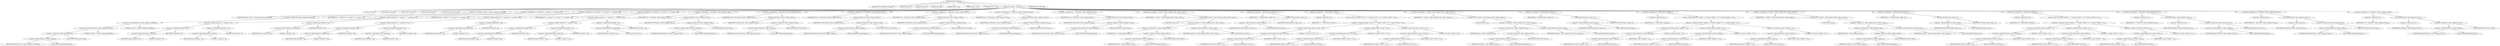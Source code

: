 digraph "TIFFXYZToRGB" {  
"6657" [label = <(METHOD,TIFFXYZToRGB)<SUB>89</SUB>> ]
"6658" [label = <(PARAM,TIFFCIELabToRGB *cielab)<SUB>89</SUB>> ]
"6659" [label = <(PARAM,float X)<SUB>89</SUB>> ]
"6660" [label = <(PARAM,float Y)<SUB>89</SUB>> ]
"6661" [label = <(PARAM,float Z)<SUB>89</SUB>> ]
"6662" [label = <(PARAM,uint32_t *r)<SUB>90</SUB>> ]
"6663" [label = <(PARAM,uint32_t *g)<SUB>90</SUB>> ]
"6664" [label = <(PARAM,uint32_t *b)<SUB>90</SUB>> ]
"6665" [label = <(BLOCK,&lt;empty&gt;,&lt;empty&gt;)<SUB>91</SUB>> ]
"6666" [label = <(LOCAL,int i: int)<SUB>92</SUB>> ]
"6667" [label = <(LOCAL,float Yr: float)<SUB>93</SUB>> ]
"6668" [label = <(LOCAL,float Yg: float)<SUB>93</SUB>> ]
"6669" [label = <(LOCAL,float Yb: float)<SUB>93</SUB>> ]
"6670" [label = <(LOCAL,float* matrix: float)<SUB>94</SUB>> ]
"6671" [label = <(&lt;operator&gt;.assignment,*matrix = &amp;cielab-&gt;display.d_mat[0][0])<SUB>94</SUB>> ]
"6672" [label = <(IDENTIFIER,matrix,*matrix = &amp;cielab-&gt;display.d_mat[0][0])<SUB>94</SUB>> ]
"6673" [label = <(&lt;operator&gt;.addressOf,&amp;cielab-&gt;display.d_mat[0][0])<SUB>94</SUB>> ]
"6674" [label = <(&lt;operator&gt;.indirectIndexAccess,cielab-&gt;display.d_mat[0][0])<SUB>94</SUB>> ]
"6675" [label = <(&lt;operator&gt;.indirectIndexAccess,cielab-&gt;display.d_mat[0])<SUB>94</SUB>> ]
"6676" [label = <(&lt;operator&gt;.fieldAccess,cielab-&gt;display.d_mat)<SUB>94</SUB>> ]
"6677" [label = <(&lt;operator&gt;.indirectFieldAccess,cielab-&gt;display)<SUB>94</SUB>> ]
"6678" [label = <(IDENTIFIER,cielab,*matrix = &amp;cielab-&gt;display.d_mat[0][0])<SUB>94</SUB>> ]
"6679" [label = <(FIELD_IDENTIFIER,display,display)<SUB>94</SUB>> ]
"6680" [label = <(FIELD_IDENTIFIER,d_mat,d_mat)<SUB>94</SUB>> ]
"6681" [label = <(LITERAL,0,*matrix = &amp;cielab-&gt;display.d_mat[0][0])<SUB>94</SUB>> ]
"6682" [label = <(LITERAL,0,*matrix = &amp;cielab-&gt;display.d_mat[0][0])<SUB>94</SUB>> ]
"6683" [label = <(&lt;operator&gt;.assignment,Yr = matrix[0] * X + matrix[1] * Y + matrix[2] * Z)<SUB>97</SUB>> ]
"6684" [label = <(IDENTIFIER,Yr,Yr = matrix[0] * X + matrix[1] * Y + matrix[2] * Z)<SUB>97</SUB>> ]
"6685" [label = <(&lt;operator&gt;.addition,matrix[0] * X + matrix[1] * Y + matrix[2] * Z)<SUB>97</SUB>> ]
"6686" [label = <(&lt;operator&gt;.addition,matrix[0] * X + matrix[1] * Y)<SUB>97</SUB>> ]
"6687" [label = <(&lt;operator&gt;.multiplication,matrix[0] * X)<SUB>97</SUB>> ]
"6688" [label = <(&lt;operator&gt;.indirectIndexAccess,matrix[0])<SUB>97</SUB>> ]
"6689" [label = <(IDENTIFIER,matrix,matrix[0] * X)<SUB>97</SUB>> ]
"6690" [label = <(LITERAL,0,matrix[0] * X)<SUB>97</SUB>> ]
"6691" [label = <(IDENTIFIER,X,matrix[0] * X)<SUB>97</SUB>> ]
"6692" [label = <(&lt;operator&gt;.multiplication,matrix[1] * Y)<SUB>97</SUB>> ]
"6693" [label = <(&lt;operator&gt;.indirectIndexAccess,matrix[1])<SUB>97</SUB>> ]
"6694" [label = <(IDENTIFIER,matrix,matrix[1] * Y)<SUB>97</SUB>> ]
"6695" [label = <(LITERAL,1,matrix[1] * Y)<SUB>97</SUB>> ]
"6696" [label = <(IDENTIFIER,Y,matrix[1] * Y)<SUB>97</SUB>> ]
"6697" [label = <(&lt;operator&gt;.multiplication,matrix[2] * Z)<SUB>97</SUB>> ]
"6698" [label = <(&lt;operator&gt;.indirectIndexAccess,matrix[2])<SUB>97</SUB>> ]
"6699" [label = <(IDENTIFIER,matrix,matrix[2] * Z)<SUB>97</SUB>> ]
"6700" [label = <(LITERAL,2,matrix[2] * Z)<SUB>97</SUB>> ]
"6701" [label = <(IDENTIFIER,Z,matrix[2] * Z)<SUB>97</SUB>> ]
"6702" [label = <(&lt;operator&gt;.assignment,Yg = matrix[3] * X + matrix[4] * Y + matrix[5] * Z)<SUB>98</SUB>> ]
"6703" [label = <(IDENTIFIER,Yg,Yg = matrix[3] * X + matrix[4] * Y + matrix[5] * Z)<SUB>98</SUB>> ]
"6704" [label = <(&lt;operator&gt;.addition,matrix[3] * X + matrix[4] * Y + matrix[5] * Z)<SUB>98</SUB>> ]
"6705" [label = <(&lt;operator&gt;.addition,matrix[3] * X + matrix[4] * Y)<SUB>98</SUB>> ]
"6706" [label = <(&lt;operator&gt;.multiplication,matrix[3] * X)<SUB>98</SUB>> ]
"6707" [label = <(&lt;operator&gt;.indirectIndexAccess,matrix[3])<SUB>98</SUB>> ]
"6708" [label = <(IDENTIFIER,matrix,matrix[3] * X)<SUB>98</SUB>> ]
"6709" [label = <(LITERAL,3,matrix[3] * X)<SUB>98</SUB>> ]
"6710" [label = <(IDENTIFIER,X,matrix[3] * X)<SUB>98</SUB>> ]
"6711" [label = <(&lt;operator&gt;.multiplication,matrix[4] * Y)<SUB>98</SUB>> ]
"6712" [label = <(&lt;operator&gt;.indirectIndexAccess,matrix[4])<SUB>98</SUB>> ]
"6713" [label = <(IDENTIFIER,matrix,matrix[4] * Y)<SUB>98</SUB>> ]
"6714" [label = <(LITERAL,4,matrix[4] * Y)<SUB>98</SUB>> ]
"6715" [label = <(IDENTIFIER,Y,matrix[4] * Y)<SUB>98</SUB>> ]
"6716" [label = <(&lt;operator&gt;.multiplication,matrix[5] * Z)<SUB>98</SUB>> ]
"6717" [label = <(&lt;operator&gt;.indirectIndexAccess,matrix[5])<SUB>98</SUB>> ]
"6718" [label = <(IDENTIFIER,matrix,matrix[5] * Z)<SUB>98</SUB>> ]
"6719" [label = <(LITERAL,5,matrix[5] * Z)<SUB>98</SUB>> ]
"6720" [label = <(IDENTIFIER,Z,matrix[5] * Z)<SUB>98</SUB>> ]
"6721" [label = <(&lt;operator&gt;.assignment,Yb = matrix[6] * X + matrix[7] * Y + matrix[8] * Z)<SUB>99</SUB>> ]
"6722" [label = <(IDENTIFIER,Yb,Yb = matrix[6] * X + matrix[7] * Y + matrix[8] * Z)<SUB>99</SUB>> ]
"6723" [label = <(&lt;operator&gt;.addition,matrix[6] * X + matrix[7] * Y + matrix[8] * Z)<SUB>99</SUB>> ]
"6724" [label = <(&lt;operator&gt;.addition,matrix[6] * X + matrix[7] * Y)<SUB>99</SUB>> ]
"6725" [label = <(&lt;operator&gt;.multiplication,matrix[6] * X)<SUB>99</SUB>> ]
"6726" [label = <(&lt;operator&gt;.indirectIndexAccess,matrix[6])<SUB>99</SUB>> ]
"6727" [label = <(IDENTIFIER,matrix,matrix[6] * X)<SUB>99</SUB>> ]
"6728" [label = <(LITERAL,6,matrix[6] * X)<SUB>99</SUB>> ]
"6729" [label = <(IDENTIFIER,X,matrix[6] * X)<SUB>99</SUB>> ]
"6730" [label = <(&lt;operator&gt;.multiplication,matrix[7] * Y)<SUB>99</SUB>> ]
"6731" [label = <(&lt;operator&gt;.indirectIndexAccess,matrix[7])<SUB>99</SUB>> ]
"6732" [label = <(IDENTIFIER,matrix,matrix[7] * Y)<SUB>99</SUB>> ]
"6733" [label = <(LITERAL,7,matrix[7] * Y)<SUB>99</SUB>> ]
"6734" [label = <(IDENTIFIER,Y,matrix[7] * Y)<SUB>99</SUB>> ]
"6735" [label = <(&lt;operator&gt;.multiplication,matrix[8] * Z)<SUB>99</SUB>> ]
"6736" [label = <(&lt;operator&gt;.indirectIndexAccess,matrix[8])<SUB>99</SUB>> ]
"6737" [label = <(IDENTIFIER,matrix,matrix[8] * Z)<SUB>99</SUB>> ]
"6738" [label = <(LITERAL,8,matrix[8] * Z)<SUB>99</SUB>> ]
"6739" [label = <(IDENTIFIER,Z,matrix[8] * Z)<SUB>99</SUB>> ]
"6740" [label = <(&lt;operator&gt;.assignment,Yr = TIFFmax(Yr, cielab-&gt;display.d_Y0R))<SUB>102</SUB>> ]
"6741" [label = <(IDENTIFIER,Yr,Yr = TIFFmax(Yr, cielab-&gt;display.d_Y0R))<SUB>102</SUB>> ]
"6742" [label = <(TIFFmax,TIFFmax(Yr, cielab-&gt;display.d_Y0R))<SUB>102</SUB>> ]
"6743" [label = <(IDENTIFIER,Yr,TIFFmax(Yr, cielab-&gt;display.d_Y0R))<SUB>102</SUB>> ]
"6744" [label = <(&lt;operator&gt;.fieldAccess,cielab-&gt;display.d_Y0R)<SUB>102</SUB>> ]
"6745" [label = <(&lt;operator&gt;.indirectFieldAccess,cielab-&gt;display)<SUB>102</SUB>> ]
"6746" [label = <(IDENTIFIER,cielab,TIFFmax(Yr, cielab-&gt;display.d_Y0R))<SUB>102</SUB>> ]
"6747" [label = <(FIELD_IDENTIFIER,display,display)<SUB>102</SUB>> ]
"6748" [label = <(FIELD_IDENTIFIER,d_Y0R,d_Y0R)<SUB>102</SUB>> ]
"6749" [label = <(&lt;operator&gt;.assignment,Yg = TIFFmax(Yg, cielab-&gt;display.d_Y0G))<SUB>103</SUB>> ]
"6750" [label = <(IDENTIFIER,Yg,Yg = TIFFmax(Yg, cielab-&gt;display.d_Y0G))<SUB>103</SUB>> ]
"6751" [label = <(TIFFmax,TIFFmax(Yg, cielab-&gt;display.d_Y0G))<SUB>103</SUB>> ]
"6752" [label = <(IDENTIFIER,Yg,TIFFmax(Yg, cielab-&gt;display.d_Y0G))<SUB>103</SUB>> ]
"6753" [label = <(&lt;operator&gt;.fieldAccess,cielab-&gt;display.d_Y0G)<SUB>103</SUB>> ]
"6754" [label = <(&lt;operator&gt;.indirectFieldAccess,cielab-&gt;display)<SUB>103</SUB>> ]
"6755" [label = <(IDENTIFIER,cielab,TIFFmax(Yg, cielab-&gt;display.d_Y0G))<SUB>103</SUB>> ]
"6756" [label = <(FIELD_IDENTIFIER,display,display)<SUB>103</SUB>> ]
"6757" [label = <(FIELD_IDENTIFIER,d_Y0G,d_Y0G)<SUB>103</SUB>> ]
"6758" [label = <(&lt;operator&gt;.assignment,Yb = TIFFmax(Yb, cielab-&gt;display.d_Y0B))<SUB>104</SUB>> ]
"6759" [label = <(IDENTIFIER,Yb,Yb = TIFFmax(Yb, cielab-&gt;display.d_Y0B))<SUB>104</SUB>> ]
"6760" [label = <(TIFFmax,TIFFmax(Yb, cielab-&gt;display.d_Y0B))<SUB>104</SUB>> ]
"6761" [label = <(IDENTIFIER,Yb,TIFFmax(Yb, cielab-&gt;display.d_Y0B))<SUB>104</SUB>> ]
"6762" [label = <(&lt;operator&gt;.fieldAccess,cielab-&gt;display.d_Y0B)<SUB>104</SUB>> ]
"6763" [label = <(&lt;operator&gt;.indirectFieldAccess,cielab-&gt;display)<SUB>104</SUB>> ]
"6764" [label = <(IDENTIFIER,cielab,TIFFmax(Yb, cielab-&gt;display.d_Y0B))<SUB>104</SUB>> ]
"6765" [label = <(FIELD_IDENTIFIER,display,display)<SUB>104</SUB>> ]
"6766" [label = <(FIELD_IDENTIFIER,d_Y0B,d_Y0B)<SUB>104</SUB>> ]
"6767" [label = <(&lt;operator&gt;.assignment,Yr = TIFFmin(Yr, cielab-&gt;display.d_YCR))<SUB>107</SUB>> ]
"6768" [label = <(IDENTIFIER,Yr,Yr = TIFFmin(Yr, cielab-&gt;display.d_YCR))<SUB>107</SUB>> ]
"6769" [label = <(TIFFmin,TIFFmin(Yr, cielab-&gt;display.d_YCR))<SUB>107</SUB>> ]
"6770" [label = <(IDENTIFIER,Yr,TIFFmin(Yr, cielab-&gt;display.d_YCR))<SUB>107</SUB>> ]
"6771" [label = <(&lt;operator&gt;.fieldAccess,cielab-&gt;display.d_YCR)<SUB>107</SUB>> ]
"6772" [label = <(&lt;operator&gt;.indirectFieldAccess,cielab-&gt;display)<SUB>107</SUB>> ]
"6773" [label = <(IDENTIFIER,cielab,TIFFmin(Yr, cielab-&gt;display.d_YCR))<SUB>107</SUB>> ]
"6774" [label = <(FIELD_IDENTIFIER,display,display)<SUB>107</SUB>> ]
"6775" [label = <(FIELD_IDENTIFIER,d_YCR,d_YCR)<SUB>107</SUB>> ]
"6776" [label = <(&lt;operator&gt;.assignment,Yg = TIFFmin(Yg, cielab-&gt;display.d_YCG))<SUB>108</SUB>> ]
"6777" [label = <(IDENTIFIER,Yg,Yg = TIFFmin(Yg, cielab-&gt;display.d_YCG))<SUB>108</SUB>> ]
"6778" [label = <(TIFFmin,TIFFmin(Yg, cielab-&gt;display.d_YCG))<SUB>108</SUB>> ]
"6779" [label = <(IDENTIFIER,Yg,TIFFmin(Yg, cielab-&gt;display.d_YCG))<SUB>108</SUB>> ]
"6780" [label = <(&lt;operator&gt;.fieldAccess,cielab-&gt;display.d_YCG)<SUB>108</SUB>> ]
"6781" [label = <(&lt;operator&gt;.indirectFieldAccess,cielab-&gt;display)<SUB>108</SUB>> ]
"6782" [label = <(IDENTIFIER,cielab,TIFFmin(Yg, cielab-&gt;display.d_YCG))<SUB>108</SUB>> ]
"6783" [label = <(FIELD_IDENTIFIER,display,display)<SUB>108</SUB>> ]
"6784" [label = <(FIELD_IDENTIFIER,d_YCG,d_YCG)<SUB>108</SUB>> ]
"6785" [label = <(&lt;operator&gt;.assignment,Yb = TIFFmin(Yb, cielab-&gt;display.d_YCB))<SUB>109</SUB>> ]
"6786" [label = <(IDENTIFIER,Yb,Yb = TIFFmin(Yb, cielab-&gt;display.d_YCB))<SUB>109</SUB>> ]
"6787" [label = <(TIFFmin,TIFFmin(Yb, cielab-&gt;display.d_YCB))<SUB>109</SUB>> ]
"6788" [label = <(IDENTIFIER,Yb,TIFFmin(Yb, cielab-&gt;display.d_YCB))<SUB>109</SUB>> ]
"6789" [label = <(&lt;operator&gt;.fieldAccess,cielab-&gt;display.d_YCB)<SUB>109</SUB>> ]
"6790" [label = <(&lt;operator&gt;.indirectFieldAccess,cielab-&gt;display)<SUB>109</SUB>> ]
"6791" [label = <(IDENTIFIER,cielab,TIFFmin(Yb, cielab-&gt;display.d_YCB))<SUB>109</SUB>> ]
"6792" [label = <(FIELD_IDENTIFIER,display,display)<SUB>109</SUB>> ]
"6793" [label = <(FIELD_IDENTIFIER,d_YCB,d_YCB)<SUB>109</SUB>> ]
"6794" [label = <(&lt;operator&gt;.assignment,i = (int)((Yr - cielab-&gt;display.d_Y0R) / cielab-&gt;rstep))<SUB>112</SUB>> ]
"6795" [label = <(IDENTIFIER,i,i = (int)((Yr - cielab-&gt;display.d_Y0R) / cielab-&gt;rstep))<SUB>112</SUB>> ]
"6796" [label = <(&lt;operator&gt;.cast,(int)((Yr - cielab-&gt;display.d_Y0R) / cielab-&gt;rstep))<SUB>112</SUB>> ]
"6797" [label = <(UNKNOWN,int,int)<SUB>112</SUB>> ]
"6798" [label = <(&lt;operator&gt;.division,(Yr - cielab-&gt;display.d_Y0R) / cielab-&gt;rstep)<SUB>112</SUB>> ]
"6799" [label = <(&lt;operator&gt;.subtraction,Yr - cielab-&gt;display.d_Y0R)<SUB>112</SUB>> ]
"6800" [label = <(IDENTIFIER,Yr,Yr - cielab-&gt;display.d_Y0R)<SUB>112</SUB>> ]
"6801" [label = <(&lt;operator&gt;.fieldAccess,cielab-&gt;display.d_Y0R)<SUB>112</SUB>> ]
"6802" [label = <(&lt;operator&gt;.indirectFieldAccess,cielab-&gt;display)<SUB>112</SUB>> ]
"6803" [label = <(IDENTIFIER,cielab,Yr - cielab-&gt;display.d_Y0R)<SUB>112</SUB>> ]
"6804" [label = <(FIELD_IDENTIFIER,display,display)<SUB>112</SUB>> ]
"6805" [label = <(FIELD_IDENTIFIER,d_Y0R,d_Y0R)<SUB>112</SUB>> ]
"6806" [label = <(&lt;operator&gt;.indirectFieldAccess,cielab-&gt;rstep)<SUB>112</SUB>> ]
"6807" [label = <(IDENTIFIER,cielab,(Yr - cielab-&gt;display.d_Y0R) / cielab-&gt;rstep)<SUB>112</SUB>> ]
"6808" [label = <(FIELD_IDENTIFIER,rstep,rstep)<SUB>112</SUB>> ]
"6809" [label = <(&lt;operator&gt;.assignment,i = TIFFmin(cielab-&gt;range, i))<SUB>113</SUB>> ]
"6810" [label = <(IDENTIFIER,i,i = TIFFmin(cielab-&gt;range, i))<SUB>113</SUB>> ]
"6811" [label = <(TIFFmin,TIFFmin(cielab-&gt;range, i))<SUB>113</SUB>> ]
"6812" [label = <(&lt;operator&gt;.indirectFieldAccess,cielab-&gt;range)<SUB>113</SUB>> ]
"6813" [label = <(IDENTIFIER,cielab,TIFFmin(cielab-&gt;range, i))<SUB>113</SUB>> ]
"6814" [label = <(FIELD_IDENTIFIER,range,range)<SUB>113</SUB>> ]
"6815" [label = <(IDENTIFIER,i,TIFFmin(cielab-&gt;range, i))<SUB>113</SUB>> ]
"6816" [label = <(&lt;operator&gt;.assignment,*r = RINT(cielab-&gt;Yr2r[i]))<SUB>114</SUB>> ]
"6817" [label = <(&lt;operator&gt;.indirection,*r)<SUB>114</SUB>> ]
"6818" [label = <(IDENTIFIER,r,*r = RINT(cielab-&gt;Yr2r[i]))<SUB>114</SUB>> ]
"6819" [label = <(uint32_t,(uint32_t)((cielab-&gt;Yr2r[i]) &gt; 0 ? ((cielab-&gt;Yr2r[i]) + 0.5) : ((cielab-&gt;Yr2r[i]) - 0.5)))<SUB>114</SUB>> ]
"6820" [label = <(&lt;operator&gt;.conditional,(cielab-&gt;Yr2r[i]) &gt; 0 ? ((cielab-&gt;Yr2r[i]) + 0.5) : ((cielab-&gt;Yr2r[i]) - 0.5))<SUB>114</SUB>> ]
"6821" [label = <(&lt;operator&gt;.greaterThan,(cielab-&gt;Yr2r[i]) &gt; 0)<SUB>114</SUB>> ]
"6822" [label = <(&lt;operator&gt;.indirectIndexAccess,cielab-&gt;Yr2r[i])<SUB>114</SUB>> ]
"6823" [label = <(&lt;operator&gt;.indirectFieldAccess,cielab-&gt;Yr2r)<SUB>114</SUB>> ]
"6824" [label = <(IDENTIFIER,cielab,(cielab-&gt;Yr2r[i]) &gt; 0)<SUB>114</SUB>> ]
"6825" [label = <(FIELD_IDENTIFIER,Yr2r,Yr2r)<SUB>114</SUB>> ]
"6826" [label = <(IDENTIFIER,i,(cielab-&gt;Yr2r[i]) &gt; 0)<SUB>114</SUB>> ]
"6827" [label = <(LITERAL,0,(cielab-&gt;Yr2r[i]) &gt; 0)<SUB>114</SUB>> ]
"6828" [label = <(&lt;operator&gt;.addition,(cielab-&gt;Yr2r[i]) + 0.5)<SUB>114</SUB>> ]
"6829" [label = <(&lt;operator&gt;.indirectIndexAccess,cielab-&gt;Yr2r[i])<SUB>114</SUB>> ]
"6830" [label = <(&lt;operator&gt;.indirectFieldAccess,cielab-&gt;Yr2r)<SUB>114</SUB>> ]
"6831" [label = <(IDENTIFIER,cielab,(cielab-&gt;Yr2r[i]) + 0.5)<SUB>114</SUB>> ]
"6832" [label = <(FIELD_IDENTIFIER,Yr2r,Yr2r)<SUB>114</SUB>> ]
"6833" [label = <(IDENTIFIER,i,(cielab-&gt;Yr2r[i]) + 0.5)<SUB>114</SUB>> ]
"6834" [label = <(LITERAL,0.5,(cielab-&gt;Yr2r[i]) + 0.5)<SUB>114</SUB>> ]
"6835" [label = <(&lt;operator&gt;.subtraction,(cielab-&gt;Yr2r[i]) - 0.5)<SUB>114</SUB>> ]
"6836" [label = <(&lt;operator&gt;.indirectIndexAccess,cielab-&gt;Yr2r[i])<SUB>114</SUB>> ]
"6837" [label = <(&lt;operator&gt;.indirectFieldAccess,cielab-&gt;Yr2r)<SUB>114</SUB>> ]
"6838" [label = <(IDENTIFIER,cielab,(cielab-&gt;Yr2r[i]) - 0.5)<SUB>114</SUB>> ]
"6839" [label = <(FIELD_IDENTIFIER,Yr2r,Yr2r)<SUB>114</SUB>> ]
"6840" [label = <(IDENTIFIER,i,(cielab-&gt;Yr2r[i]) - 0.5)<SUB>114</SUB>> ]
"6841" [label = <(LITERAL,0.5,(cielab-&gt;Yr2r[i]) - 0.5)<SUB>114</SUB>> ]
"6842" [label = <(&lt;operator&gt;.assignment,i = (int)((Yg - cielab-&gt;display.d_Y0G) / cielab-&gt;gstep))<SUB>116</SUB>> ]
"6843" [label = <(IDENTIFIER,i,i = (int)((Yg - cielab-&gt;display.d_Y0G) / cielab-&gt;gstep))<SUB>116</SUB>> ]
"6844" [label = <(&lt;operator&gt;.cast,(int)((Yg - cielab-&gt;display.d_Y0G) / cielab-&gt;gstep))<SUB>116</SUB>> ]
"6845" [label = <(UNKNOWN,int,int)<SUB>116</SUB>> ]
"6846" [label = <(&lt;operator&gt;.division,(Yg - cielab-&gt;display.d_Y0G) / cielab-&gt;gstep)<SUB>116</SUB>> ]
"6847" [label = <(&lt;operator&gt;.subtraction,Yg - cielab-&gt;display.d_Y0G)<SUB>116</SUB>> ]
"6848" [label = <(IDENTIFIER,Yg,Yg - cielab-&gt;display.d_Y0G)<SUB>116</SUB>> ]
"6849" [label = <(&lt;operator&gt;.fieldAccess,cielab-&gt;display.d_Y0G)<SUB>116</SUB>> ]
"6850" [label = <(&lt;operator&gt;.indirectFieldAccess,cielab-&gt;display)<SUB>116</SUB>> ]
"6851" [label = <(IDENTIFIER,cielab,Yg - cielab-&gt;display.d_Y0G)<SUB>116</SUB>> ]
"6852" [label = <(FIELD_IDENTIFIER,display,display)<SUB>116</SUB>> ]
"6853" [label = <(FIELD_IDENTIFIER,d_Y0G,d_Y0G)<SUB>116</SUB>> ]
"6854" [label = <(&lt;operator&gt;.indirectFieldAccess,cielab-&gt;gstep)<SUB>116</SUB>> ]
"6855" [label = <(IDENTIFIER,cielab,(Yg - cielab-&gt;display.d_Y0G) / cielab-&gt;gstep)<SUB>116</SUB>> ]
"6856" [label = <(FIELD_IDENTIFIER,gstep,gstep)<SUB>116</SUB>> ]
"6857" [label = <(&lt;operator&gt;.assignment,i = TIFFmin(cielab-&gt;range, i))<SUB>117</SUB>> ]
"6858" [label = <(IDENTIFIER,i,i = TIFFmin(cielab-&gt;range, i))<SUB>117</SUB>> ]
"6859" [label = <(TIFFmin,TIFFmin(cielab-&gt;range, i))<SUB>117</SUB>> ]
"6860" [label = <(&lt;operator&gt;.indirectFieldAccess,cielab-&gt;range)<SUB>117</SUB>> ]
"6861" [label = <(IDENTIFIER,cielab,TIFFmin(cielab-&gt;range, i))<SUB>117</SUB>> ]
"6862" [label = <(FIELD_IDENTIFIER,range,range)<SUB>117</SUB>> ]
"6863" [label = <(IDENTIFIER,i,TIFFmin(cielab-&gt;range, i))<SUB>117</SUB>> ]
"6864" [label = <(&lt;operator&gt;.assignment,*g = RINT(cielab-&gt;Yg2g[i]))<SUB>118</SUB>> ]
"6865" [label = <(&lt;operator&gt;.indirection,*g)<SUB>118</SUB>> ]
"6866" [label = <(IDENTIFIER,g,*g = RINT(cielab-&gt;Yg2g[i]))<SUB>118</SUB>> ]
"6867" [label = <(uint32_t,(uint32_t)((cielab-&gt;Yg2g[i]) &gt; 0 ? ((cielab-&gt;Yg2g[i]) + 0.5) : ((cielab-&gt;Yg2g[i]) - 0.5)))<SUB>118</SUB>> ]
"6868" [label = <(&lt;operator&gt;.conditional,(cielab-&gt;Yg2g[i]) &gt; 0 ? ((cielab-&gt;Yg2g[i]) + 0.5) : ((cielab-&gt;Yg2g[i]) - 0.5))<SUB>118</SUB>> ]
"6869" [label = <(&lt;operator&gt;.greaterThan,(cielab-&gt;Yg2g[i]) &gt; 0)<SUB>118</SUB>> ]
"6870" [label = <(&lt;operator&gt;.indirectIndexAccess,cielab-&gt;Yg2g[i])<SUB>118</SUB>> ]
"6871" [label = <(&lt;operator&gt;.indirectFieldAccess,cielab-&gt;Yg2g)<SUB>118</SUB>> ]
"6872" [label = <(IDENTIFIER,cielab,(cielab-&gt;Yg2g[i]) &gt; 0)<SUB>118</SUB>> ]
"6873" [label = <(FIELD_IDENTIFIER,Yg2g,Yg2g)<SUB>118</SUB>> ]
"6874" [label = <(IDENTIFIER,i,(cielab-&gt;Yg2g[i]) &gt; 0)<SUB>118</SUB>> ]
"6875" [label = <(LITERAL,0,(cielab-&gt;Yg2g[i]) &gt; 0)<SUB>118</SUB>> ]
"6876" [label = <(&lt;operator&gt;.addition,(cielab-&gt;Yg2g[i]) + 0.5)<SUB>118</SUB>> ]
"6877" [label = <(&lt;operator&gt;.indirectIndexAccess,cielab-&gt;Yg2g[i])<SUB>118</SUB>> ]
"6878" [label = <(&lt;operator&gt;.indirectFieldAccess,cielab-&gt;Yg2g)<SUB>118</SUB>> ]
"6879" [label = <(IDENTIFIER,cielab,(cielab-&gt;Yg2g[i]) + 0.5)<SUB>118</SUB>> ]
"6880" [label = <(FIELD_IDENTIFIER,Yg2g,Yg2g)<SUB>118</SUB>> ]
"6881" [label = <(IDENTIFIER,i,(cielab-&gt;Yg2g[i]) + 0.5)<SUB>118</SUB>> ]
"6882" [label = <(LITERAL,0.5,(cielab-&gt;Yg2g[i]) + 0.5)<SUB>118</SUB>> ]
"6883" [label = <(&lt;operator&gt;.subtraction,(cielab-&gt;Yg2g[i]) - 0.5)<SUB>118</SUB>> ]
"6884" [label = <(&lt;operator&gt;.indirectIndexAccess,cielab-&gt;Yg2g[i])<SUB>118</SUB>> ]
"6885" [label = <(&lt;operator&gt;.indirectFieldAccess,cielab-&gt;Yg2g)<SUB>118</SUB>> ]
"6886" [label = <(IDENTIFIER,cielab,(cielab-&gt;Yg2g[i]) - 0.5)<SUB>118</SUB>> ]
"6887" [label = <(FIELD_IDENTIFIER,Yg2g,Yg2g)<SUB>118</SUB>> ]
"6888" [label = <(IDENTIFIER,i,(cielab-&gt;Yg2g[i]) - 0.5)<SUB>118</SUB>> ]
"6889" [label = <(LITERAL,0.5,(cielab-&gt;Yg2g[i]) - 0.5)<SUB>118</SUB>> ]
"6890" [label = <(&lt;operator&gt;.assignment,i = (int)((Yb - cielab-&gt;display.d_Y0B) / cielab-&gt;bstep))<SUB>120</SUB>> ]
"6891" [label = <(IDENTIFIER,i,i = (int)((Yb - cielab-&gt;display.d_Y0B) / cielab-&gt;bstep))<SUB>120</SUB>> ]
"6892" [label = <(&lt;operator&gt;.cast,(int)((Yb - cielab-&gt;display.d_Y0B) / cielab-&gt;bstep))<SUB>120</SUB>> ]
"6893" [label = <(UNKNOWN,int,int)<SUB>120</SUB>> ]
"6894" [label = <(&lt;operator&gt;.division,(Yb - cielab-&gt;display.d_Y0B) / cielab-&gt;bstep)<SUB>120</SUB>> ]
"6895" [label = <(&lt;operator&gt;.subtraction,Yb - cielab-&gt;display.d_Y0B)<SUB>120</SUB>> ]
"6896" [label = <(IDENTIFIER,Yb,Yb - cielab-&gt;display.d_Y0B)<SUB>120</SUB>> ]
"6897" [label = <(&lt;operator&gt;.fieldAccess,cielab-&gt;display.d_Y0B)<SUB>120</SUB>> ]
"6898" [label = <(&lt;operator&gt;.indirectFieldAccess,cielab-&gt;display)<SUB>120</SUB>> ]
"6899" [label = <(IDENTIFIER,cielab,Yb - cielab-&gt;display.d_Y0B)<SUB>120</SUB>> ]
"6900" [label = <(FIELD_IDENTIFIER,display,display)<SUB>120</SUB>> ]
"6901" [label = <(FIELD_IDENTIFIER,d_Y0B,d_Y0B)<SUB>120</SUB>> ]
"6902" [label = <(&lt;operator&gt;.indirectFieldAccess,cielab-&gt;bstep)<SUB>120</SUB>> ]
"6903" [label = <(IDENTIFIER,cielab,(Yb - cielab-&gt;display.d_Y0B) / cielab-&gt;bstep)<SUB>120</SUB>> ]
"6904" [label = <(FIELD_IDENTIFIER,bstep,bstep)<SUB>120</SUB>> ]
"6905" [label = <(&lt;operator&gt;.assignment,i = TIFFmin(cielab-&gt;range, i))<SUB>121</SUB>> ]
"6906" [label = <(IDENTIFIER,i,i = TIFFmin(cielab-&gt;range, i))<SUB>121</SUB>> ]
"6907" [label = <(TIFFmin,TIFFmin(cielab-&gt;range, i))<SUB>121</SUB>> ]
"6908" [label = <(&lt;operator&gt;.indirectFieldAccess,cielab-&gt;range)<SUB>121</SUB>> ]
"6909" [label = <(IDENTIFIER,cielab,TIFFmin(cielab-&gt;range, i))<SUB>121</SUB>> ]
"6910" [label = <(FIELD_IDENTIFIER,range,range)<SUB>121</SUB>> ]
"6911" [label = <(IDENTIFIER,i,TIFFmin(cielab-&gt;range, i))<SUB>121</SUB>> ]
"6912" [label = <(&lt;operator&gt;.assignment,*b = RINT(cielab-&gt;Yb2b[i]))<SUB>122</SUB>> ]
"6913" [label = <(&lt;operator&gt;.indirection,*b)<SUB>122</SUB>> ]
"6914" [label = <(IDENTIFIER,b,*b = RINT(cielab-&gt;Yb2b[i]))<SUB>122</SUB>> ]
"6915" [label = <(uint32_t,(uint32_t)((cielab-&gt;Yb2b[i]) &gt; 0 ? ((cielab-&gt;Yb2b[i]) + 0.5) : ((cielab-&gt;Yb2b[i]) - 0.5)))<SUB>122</SUB>> ]
"6916" [label = <(&lt;operator&gt;.conditional,(cielab-&gt;Yb2b[i]) &gt; 0 ? ((cielab-&gt;Yb2b[i]) + 0.5) : ((cielab-&gt;Yb2b[i]) - 0.5))<SUB>122</SUB>> ]
"6917" [label = <(&lt;operator&gt;.greaterThan,(cielab-&gt;Yb2b[i]) &gt; 0)<SUB>122</SUB>> ]
"6918" [label = <(&lt;operator&gt;.indirectIndexAccess,cielab-&gt;Yb2b[i])<SUB>122</SUB>> ]
"6919" [label = <(&lt;operator&gt;.indirectFieldAccess,cielab-&gt;Yb2b)<SUB>122</SUB>> ]
"6920" [label = <(IDENTIFIER,cielab,(cielab-&gt;Yb2b[i]) &gt; 0)<SUB>122</SUB>> ]
"6921" [label = <(FIELD_IDENTIFIER,Yb2b,Yb2b)<SUB>122</SUB>> ]
"6922" [label = <(IDENTIFIER,i,(cielab-&gt;Yb2b[i]) &gt; 0)<SUB>122</SUB>> ]
"6923" [label = <(LITERAL,0,(cielab-&gt;Yb2b[i]) &gt; 0)<SUB>122</SUB>> ]
"6924" [label = <(&lt;operator&gt;.addition,(cielab-&gt;Yb2b[i]) + 0.5)<SUB>122</SUB>> ]
"6925" [label = <(&lt;operator&gt;.indirectIndexAccess,cielab-&gt;Yb2b[i])<SUB>122</SUB>> ]
"6926" [label = <(&lt;operator&gt;.indirectFieldAccess,cielab-&gt;Yb2b)<SUB>122</SUB>> ]
"6927" [label = <(IDENTIFIER,cielab,(cielab-&gt;Yb2b[i]) + 0.5)<SUB>122</SUB>> ]
"6928" [label = <(FIELD_IDENTIFIER,Yb2b,Yb2b)<SUB>122</SUB>> ]
"6929" [label = <(IDENTIFIER,i,(cielab-&gt;Yb2b[i]) + 0.5)<SUB>122</SUB>> ]
"6930" [label = <(LITERAL,0.5,(cielab-&gt;Yb2b[i]) + 0.5)<SUB>122</SUB>> ]
"6931" [label = <(&lt;operator&gt;.subtraction,(cielab-&gt;Yb2b[i]) - 0.5)<SUB>122</SUB>> ]
"6932" [label = <(&lt;operator&gt;.indirectIndexAccess,cielab-&gt;Yb2b[i])<SUB>122</SUB>> ]
"6933" [label = <(&lt;operator&gt;.indirectFieldAccess,cielab-&gt;Yb2b)<SUB>122</SUB>> ]
"6934" [label = <(IDENTIFIER,cielab,(cielab-&gt;Yb2b[i]) - 0.5)<SUB>122</SUB>> ]
"6935" [label = <(FIELD_IDENTIFIER,Yb2b,Yb2b)<SUB>122</SUB>> ]
"6936" [label = <(IDENTIFIER,i,(cielab-&gt;Yb2b[i]) - 0.5)<SUB>122</SUB>> ]
"6937" [label = <(LITERAL,0.5,(cielab-&gt;Yb2b[i]) - 0.5)<SUB>122</SUB>> ]
"6938" [label = <(&lt;operator&gt;.assignment,*r = TIFFmin(*r, cielab-&gt;display.d_Vrwr))<SUB>125</SUB>> ]
"6939" [label = <(&lt;operator&gt;.indirection,*r)<SUB>125</SUB>> ]
"6940" [label = <(IDENTIFIER,r,*r = TIFFmin(*r, cielab-&gt;display.d_Vrwr))<SUB>125</SUB>> ]
"6941" [label = <(TIFFmin,TIFFmin(*r, cielab-&gt;display.d_Vrwr))<SUB>125</SUB>> ]
"6942" [label = <(&lt;operator&gt;.indirection,*r)<SUB>125</SUB>> ]
"6943" [label = <(IDENTIFIER,r,TIFFmin(*r, cielab-&gt;display.d_Vrwr))<SUB>125</SUB>> ]
"6944" [label = <(&lt;operator&gt;.fieldAccess,cielab-&gt;display.d_Vrwr)<SUB>125</SUB>> ]
"6945" [label = <(&lt;operator&gt;.indirectFieldAccess,cielab-&gt;display)<SUB>125</SUB>> ]
"6946" [label = <(IDENTIFIER,cielab,TIFFmin(*r, cielab-&gt;display.d_Vrwr))<SUB>125</SUB>> ]
"6947" [label = <(FIELD_IDENTIFIER,display,display)<SUB>125</SUB>> ]
"6948" [label = <(FIELD_IDENTIFIER,d_Vrwr,d_Vrwr)<SUB>125</SUB>> ]
"6949" [label = <(&lt;operator&gt;.assignment,*g = TIFFmin(*g, cielab-&gt;display.d_Vrwg))<SUB>126</SUB>> ]
"6950" [label = <(&lt;operator&gt;.indirection,*g)<SUB>126</SUB>> ]
"6951" [label = <(IDENTIFIER,g,*g = TIFFmin(*g, cielab-&gt;display.d_Vrwg))<SUB>126</SUB>> ]
"6952" [label = <(TIFFmin,TIFFmin(*g, cielab-&gt;display.d_Vrwg))<SUB>126</SUB>> ]
"6953" [label = <(&lt;operator&gt;.indirection,*g)<SUB>126</SUB>> ]
"6954" [label = <(IDENTIFIER,g,TIFFmin(*g, cielab-&gt;display.d_Vrwg))<SUB>126</SUB>> ]
"6955" [label = <(&lt;operator&gt;.fieldAccess,cielab-&gt;display.d_Vrwg)<SUB>126</SUB>> ]
"6956" [label = <(&lt;operator&gt;.indirectFieldAccess,cielab-&gt;display)<SUB>126</SUB>> ]
"6957" [label = <(IDENTIFIER,cielab,TIFFmin(*g, cielab-&gt;display.d_Vrwg))<SUB>126</SUB>> ]
"6958" [label = <(FIELD_IDENTIFIER,display,display)<SUB>126</SUB>> ]
"6959" [label = <(FIELD_IDENTIFIER,d_Vrwg,d_Vrwg)<SUB>126</SUB>> ]
"6960" [label = <(&lt;operator&gt;.assignment,*b = TIFFmin(*b, cielab-&gt;display.d_Vrwb))<SUB>127</SUB>> ]
"6961" [label = <(&lt;operator&gt;.indirection,*b)<SUB>127</SUB>> ]
"6962" [label = <(IDENTIFIER,b,*b = TIFFmin(*b, cielab-&gt;display.d_Vrwb))<SUB>127</SUB>> ]
"6963" [label = <(TIFFmin,TIFFmin(*b, cielab-&gt;display.d_Vrwb))<SUB>127</SUB>> ]
"6964" [label = <(&lt;operator&gt;.indirection,*b)<SUB>127</SUB>> ]
"6965" [label = <(IDENTIFIER,b,TIFFmin(*b, cielab-&gt;display.d_Vrwb))<SUB>127</SUB>> ]
"6966" [label = <(&lt;operator&gt;.fieldAccess,cielab-&gt;display.d_Vrwb)<SUB>127</SUB>> ]
"6967" [label = <(&lt;operator&gt;.indirectFieldAccess,cielab-&gt;display)<SUB>127</SUB>> ]
"6968" [label = <(IDENTIFIER,cielab,TIFFmin(*b, cielab-&gt;display.d_Vrwb))<SUB>127</SUB>> ]
"6969" [label = <(FIELD_IDENTIFIER,display,display)<SUB>127</SUB>> ]
"6970" [label = <(FIELD_IDENTIFIER,d_Vrwb,d_Vrwb)<SUB>127</SUB>> ]
"6971" [label = <(METHOD_RETURN,void)<SUB>89</SUB>> ]
  "6657" -> "6658" 
  "6657" -> "6659" 
  "6657" -> "6660" 
  "6657" -> "6661" 
  "6657" -> "6662" 
  "6657" -> "6663" 
  "6657" -> "6664" 
  "6657" -> "6665" 
  "6657" -> "6971" 
  "6665" -> "6666" 
  "6665" -> "6667" 
  "6665" -> "6668" 
  "6665" -> "6669" 
  "6665" -> "6670" 
  "6665" -> "6671" 
  "6665" -> "6683" 
  "6665" -> "6702" 
  "6665" -> "6721" 
  "6665" -> "6740" 
  "6665" -> "6749" 
  "6665" -> "6758" 
  "6665" -> "6767" 
  "6665" -> "6776" 
  "6665" -> "6785" 
  "6665" -> "6794" 
  "6665" -> "6809" 
  "6665" -> "6816" 
  "6665" -> "6842" 
  "6665" -> "6857" 
  "6665" -> "6864" 
  "6665" -> "6890" 
  "6665" -> "6905" 
  "6665" -> "6912" 
  "6665" -> "6938" 
  "6665" -> "6949" 
  "6665" -> "6960" 
  "6671" -> "6672" 
  "6671" -> "6673" 
  "6673" -> "6674" 
  "6674" -> "6675" 
  "6674" -> "6682" 
  "6675" -> "6676" 
  "6675" -> "6681" 
  "6676" -> "6677" 
  "6676" -> "6680" 
  "6677" -> "6678" 
  "6677" -> "6679" 
  "6683" -> "6684" 
  "6683" -> "6685" 
  "6685" -> "6686" 
  "6685" -> "6697" 
  "6686" -> "6687" 
  "6686" -> "6692" 
  "6687" -> "6688" 
  "6687" -> "6691" 
  "6688" -> "6689" 
  "6688" -> "6690" 
  "6692" -> "6693" 
  "6692" -> "6696" 
  "6693" -> "6694" 
  "6693" -> "6695" 
  "6697" -> "6698" 
  "6697" -> "6701" 
  "6698" -> "6699" 
  "6698" -> "6700" 
  "6702" -> "6703" 
  "6702" -> "6704" 
  "6704" -> "6705" 
  "6704" -> "6716" 
  "6705" -> "6706" 
  "6705" -> "6711" 
  "6706" -> "6707" 
  "6706" -> "6710" 
  "6707" -> "6708" 
  "6707" -> "6709" 
  "6711" -> "6712" 
  "6711" -> "6715" 
  "6712" -> "6713" 
  "6712" -> "6714" 
  "6716" -> "6717" 
  "6716" -> "6720" 
  "6717" -> "6718" 
  "6717" -> "6719" 
  "6721" -> "6722" 
  "6721" -> "6723" 
  "6723" -> "6724" 
  "6723" -> "6735" 
  "6724" -> "6725" 
  "6724" -> "6730" 
  "6725" -> "6726" 
  "6725" -> "6729" 
  "6726" -> "6727" 
  "6726" -> "6728" 
  "6730" -> "6731" 
  "6730" -> "6734" 
  "6731" -> "6732" 
  "6731" -> "6733" 
  "6735" -> "6736" 
  "6735" -> "6739" 
  "6736" -> "6737" 
  "6736" -> "6738" 
  "6740" -> "6741" 
  "6740" -> "6742" 
  "6742" -> "6743" 
  "6742" -> "6744" 
  "6744" -> "6745" 
  "6744" -> "6748" 
  "6745" -> "6746" 
  "6745" -> "6747" 
  "6749" -> "6750" 
  "6749" -> "6751" 
  "6751" -> "6752" 
  "6751" -> "6753" 
  "6753" -> "6754" 
  "6753" -> "6757" 
  "6754" -> "6755" 
  "6754" -> "6756" 
  "6758" -> "6759" 
  "6758" -> "6760" 
  "6760" -> "6761" 
  "6760" -> "6762" 
  "6762" -> "6763" 
  "6762" -> "6766" 
  "6763" -> "6764" 
  "6763" -> "6765" 
  "6767" -> "6768" 
  "6767" -> "6769" 
  "6769" -> "6770" 
  "6769" -> "6771" 
  "6771" -> "6772" 
  "6771" -> "6775" 
  "6772" -> "6773" 
  "6772" -> "6774" 
  "6776" -> "6777" 
  "6776" -> "6778" 
  "6778" -> "6779" 
  "6778" -> "6780" 
  "6780" -> "6781" 
  "6780" -> "6784" 
  "6781" -> "6782" 
  "6781" -> "6783" 
  "6785" -> "6786" 
  "6785" -> "6787" 
  "6787" -> "6788" 
  "6787" -> "6789" 
  "6789" -> "6790" 
  "6789" -> "6793" 
  "6790" -> "6791" 
  "6790" -> "6792" 
  "6794" -> "6795" 
  "6794" -> "6796" 
  "6796" -> "6797" 
  "6796" -> "6798" 
  "6798" -> "6799" 
  "6798" -> "6806" 
  "6799" -> "6800" 
  "6799" -> "6801" 
  "6801" -> "6802" 
  "6801" -> "6805" 
  "6802" -> "6803" 
  "6802" -> "6804" 
  "6806" -> "6807" 
  "6806" -> "6808" 
  "6809" -> "6810" 
  "6809" -> "6811" 
  "6811" -> "6812" 
  "6811" -> "6815" 
  "6812" -> "6813" 
  "6812" -> "6814" 
  "6816" -> "6817" 
  "6816" -> "6819" 
  "6817" -> "6818" 
  "6819" -> "6820" 
  "6820" -> "6821" 
  "6820" -> "6828" 
  "6820" -> "6835" 
  "6821" -> "6822" 
  "6821" -> "6827" 
  "6822" -> "6823" 
  "6822" -> "6826" 
  "6823" -> "6824" 
  "6823" -> "6825" 
  "6828" -> "6829" 
  "6828" -> "6834" 
  "6829" -> "6830" 
  "6829" -> "6833" 
  "6830" -> "6831" 
  "6830" -> "6832" 
  "6835" -> "6836" 
  "6835" -> "6841" 
  "6836" -> "6837" 
  "6836" -> "6840" 
  "6837" -> "6838" 
  "6837" -> "6839" 
  "6842" -> "6843" 
  "6842" -> "6844" 
  "6844" -> "6845" 
  "6844" -> "6846" 
  "6846" -> "6847" 
  "6846" -> "6854" 
  "6847" -> "6848" 
  "6847" -> "6849" 
  "6849" -> "6850" 
  "6849" -> "6853" 
  "6850" -> "6851" 
  "6850" -> "6852" 
  "6854" -> "6855" 
  "6854" -> "6856" 
  "6857" -> "6858" 
  "6857" -> "6859" 
  "6859" -> "6860" 
  "6859" -> "6863" 
  "6860" -> "6861" 
  "6860" -> "6862" 
  "6864" -> "6865" 
  "6864" -> "6867" 
  "6865" -> "6866" 
  "6867" -> "6868" 
  "6868" -> "6869" 
  "6868" -> "6876" 
  "6868" -> "6883" 
  "6869" -> "6870" 
  "6869" -> "6875" 
  "6870" -> "6871" 
  "6870" -> "6874" 
  "6871" -> "6872" 
  "6871" -> "6873" 
  "6876" -> "6877" 
  "6876" -> "6882" 
  "6877" -> "6878" 
  "6877" -> "6881" 
  "6878" -> "6879" 
  "6878" -> "6880" 
  "6883" -> "6884" 
  "6883" -> "6889" 
  "6884" -> "6885" 
  "6884" -> "6888" 
  "6885" -> "6886" 
  "6885" -> "6887" 
  "6890" -> "6891" 
  "6890" -> "6892" 
  "6892" -> "6893" 
  "6892" -> "6894" 
  "6894" -> "6895" 
  "6894" -> "6902" 
  "6895" -> "6896" 
  "6895" -> "6897" 
  "6897" -> "6898" 
  "6897" -> "6901" 
  "6898" -> "6899" 
  "6898" -> "6900" 
  "6902" -> "6903" 
  "6902" -> "6904" 
  "6905" -> "6906" 
  "6905" -> "6907" 
  "6907" -> "6908" 
  "6907" -> "6911" 
  "6908" -> "6909" 
  "6908" -> "6910" 
  "6912" -> "6913" 
  "6912" -> "6915" 
  "6913" -> "6914" 
  "6915" -> "6916" 
  "6916" -> "6917" 
  "6916" -> "6924" 
  "6916" -> "6931" 
  "6917" -> "6918" 
  "6917" -> "6923" 
  "6918" -> "6919" 
  "6918" -> "6922" 
  "6919" -> "6920" 
  "6919" -> "6921" 
  "6924" -> "6925" 
  "6924" -> "6930" 
  "6925" -> "6926" 
  "6925" -> "6929" 
  "6926" -> "6927" 
  "6926" -> "6928" 
  "6931" -> "6932" 
  "6931" -> "6937" 
  "6932" -> "6933" 
  "6932" -> "6936" 
  "6933" -> "6934" 
  "6933" -> "6935" 
  "6938" -> "6939" 
  "6938" -> "6941" 
  "6939" -> "6940" 
  "6941" -> "6942" 
  "6941" -> "6944" 
  "6942" -> "6943" 
  "6944" -> "6945" 
  "6944" -> "6948" 
  "6945" -> "6946" 
  "6945" -> "6947" 
  "6949" -> "6950" 
  "6949" -> "6952" 
  "6950" -> "6951" 
  "6952" -> "6953" 
  "6952" -> "6955" 
  "6953" -> "6954" 
  "6955" -> "6956" 
  "6955" -> "6959" 
  "6956" -> "6957" 
  "6956" -> "6958" 
  "6960" -> "6961" 
  "6960" -> "6963" 
  "6961" -> "6962" 
  "6963" -> "6964" 
  "6963" -> "6966" 
  "6964" -> "6965" 
  "6966" -> "6967" 
  "6966" -> "6970" 
  "6967" -> "6968" 
  "6967" -> "6969" 
}
